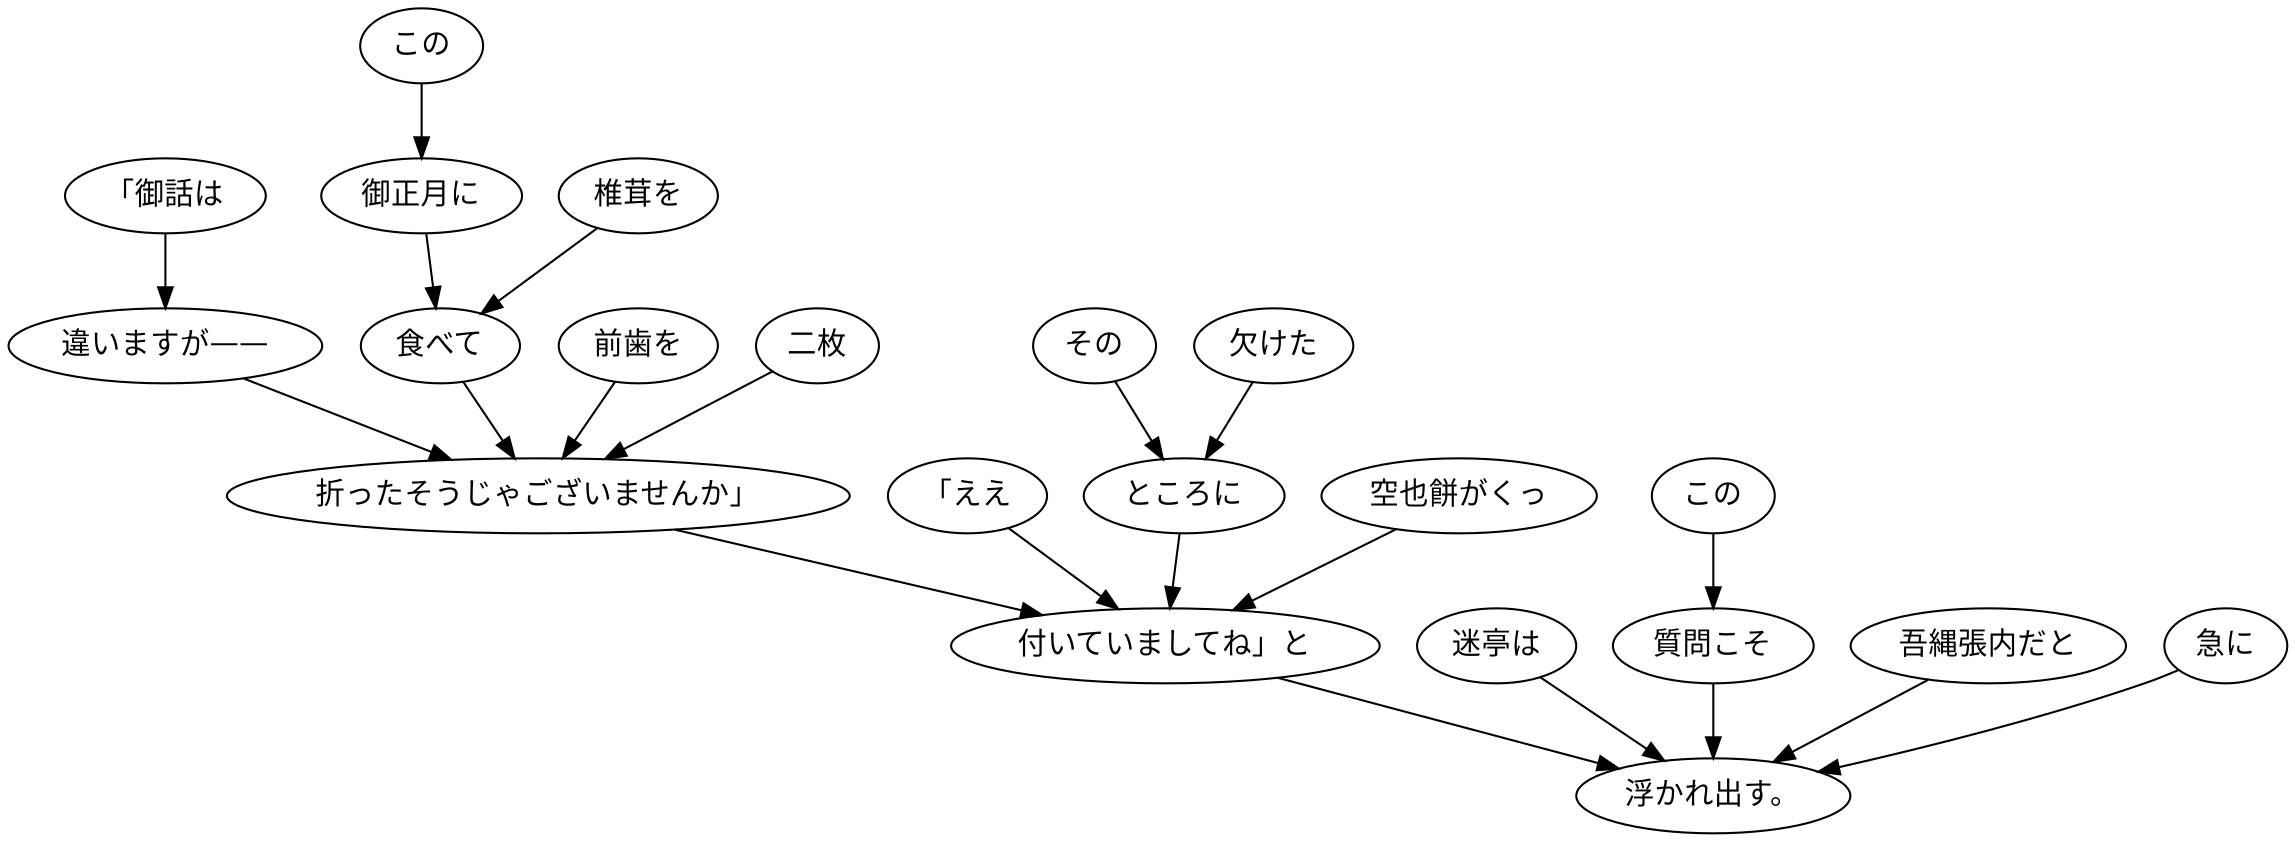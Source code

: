 digraph graph1684 {
	node0 [label="「御話は"];
	node1 [label="違いますが——"];
	node2 [label="この"];
	node3 [label="御正月に"];
	node4 [label="椎茸を"];
	node5 [label="食べて"];
	node6 [label="前歯を"];
	node7 [label="二枚"];
	node8 [label="折ったそうじゃございませんか」"];
	node9 [label="「ええ"];
	node10 [label="その"];
	node11 [label="欠けた"];
	node12 [label="ところに"];
	node13 [label="空也餅がくっ"];
	node14 [label="付いていましてね」と"];
	node15 [label="迷亭は"];
	node16 [label="この"];
	node17 [label="質問こそ"];
	node18 [label="吾縄張内だと"];
	node19 [label="急に"];
	node20 [label="浮かれ出す。"];
	node0 -> node1;
	node1 -> node8;
	node2 -> node3;
	node3 -> node5;
	node4 -> node5;
	node5 -> node8;
	node6 -> node8;
	node7 -> node8;
	node8 -> node14;
	node9 -> node14;
	node10 -> node12;
	node11 -> node12;
	node12 -> node14;
	node13 -> node14;
	node14 -> node20;
	node15 -> node20;
	node16 -> node17;
	node17 -> node20;
	node18 -> node20;
	node19 -> node20;
}
